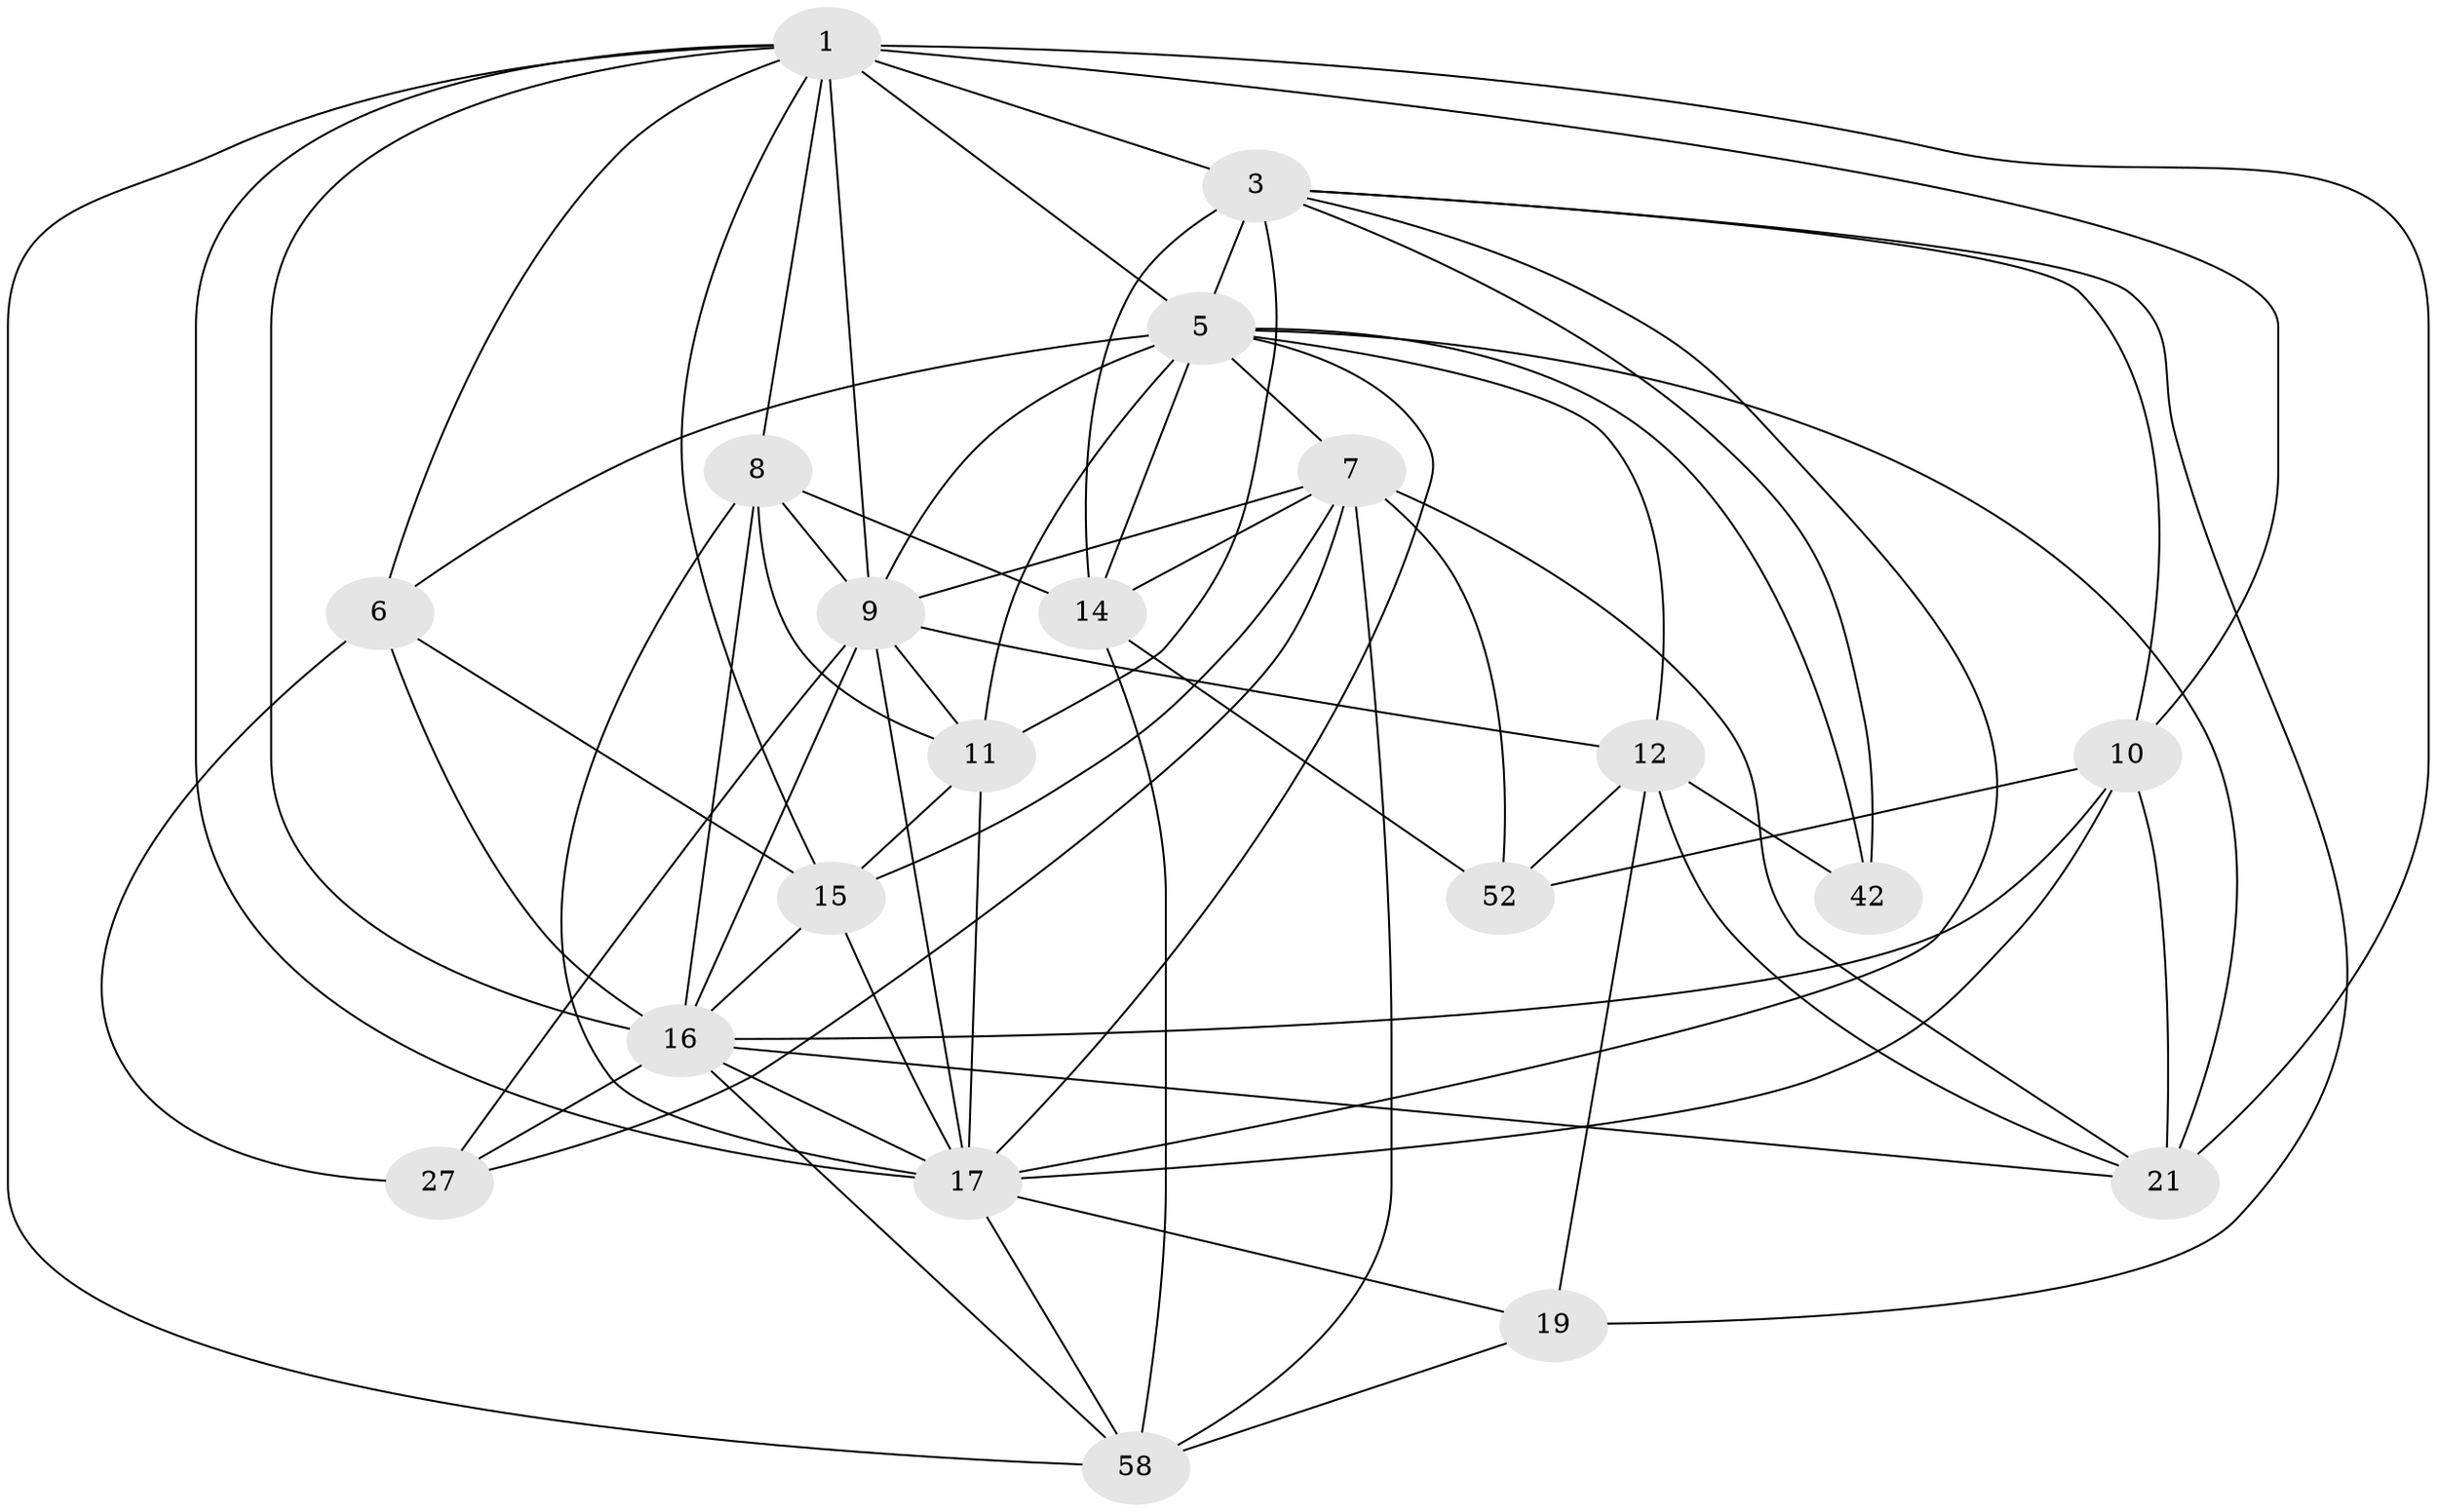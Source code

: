 // original degree distribution, {4: 1.0}
// Generated by graph-tools (version 1.1) at 2025/20/03/04/25 18:20:30]
// undirected, 20 vertices, 68 edges
graph export_dot {
graph [start="1"]
  node [color=gray90,style=filled];
  1 [super="+64+29+2"];
  3 [super="+30+37+66"];
  5 [super="+46+38+41"];
  6 [super="+50"];
  7 [super="+48+62"];
  8 [super="+57+24"];
  9 [super="+20+59+18"];
  10 [super="+28+34"];
  11 [super="+36"];
  12 [super="+53+60"];
  14 [super="+26+65"];
  15 [super="+35"];
  16 [super="+43+32+54"];
  17 [super="+22+44"];
  19;
  21 [super="+23"];
  27;
  42;
  52;
  58 [super="+61"];
  1 -- 15;
  1 -- 58;
  1 -- 17 [weight=3];
  1 -- 3 [weight=2];
  1 -- 5;
  1 -- 8;
  1 -- 16;
  1 -- 21;
  1 -- 6;
  1 -- 9 [weight=2];
  1 -- 10 [weight=2];
  3 -- 42;
  3 -- 14 [weight=2];
  3 -- 17;
  3 -- 19;
  3 -- 11;
  3 -- 10;
  3 -- 5;
  5 -- 6 [weight=2];
  5 -- 17 [weight=2];
  5 -- 11 [weight=2];
  5 -- 21 [weight=2];
  5 -- 12 [weight=2];
  5 -- 9;
  5 -- 7;
  5 -- 42;
  5 -- 14;
  6 -- 15;
  6 -- 16;
  6 -- 27;
  7 -- 27;
  7 -- 15;
  7 -- 52;
  7 -- 21;
  7 -- 58;
  7 -- 9;
  7 -- 14;
  8 -- 11;
  8 -- 9 [weight=2];
  8 -- 14 [weight=2];
  8 -- 16;
  8 -- 17;
  9 -- 27;
  9 -- 11 [weight=2];
  9 -- 12;
  9 -- 17 [weight=2];
  9 -- 16 [weight=2];
  10 -- 52;
  10 -- 16;
  10 -- 17 [weight=2];
  10 -- 21;
  11 -- 15;
  11 -- 17;
  12 -- 42 [weight=2];
  12 -- 19;
  12 -- 21;
  12 -- 52;
  14 -- 58;
  14 -- 52;
  15 -- 16;
  15 -- 17;
  16 -- 21 [weight=2];
  16 -- 27;
  16 -- 17;
  16 -- 58;
  17 -- 19;
  17 -- 58;
  19 -- 58;
}
